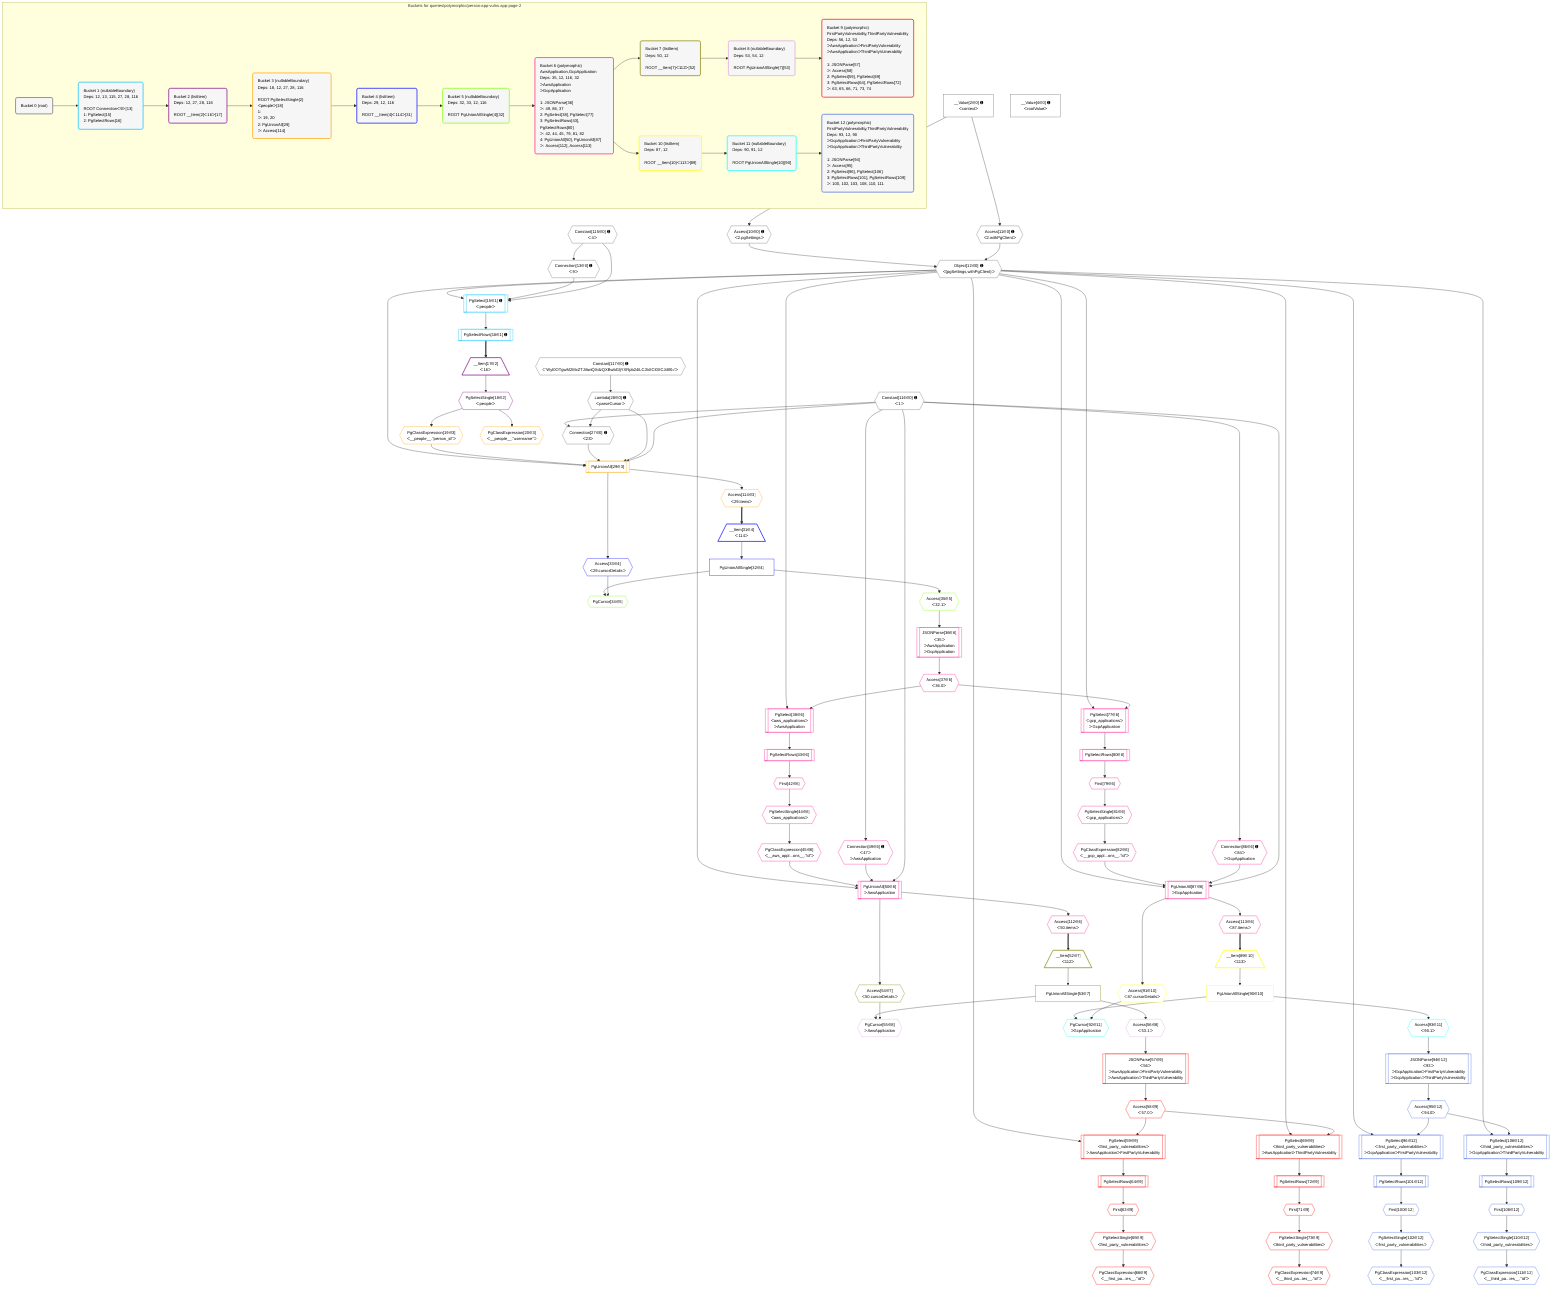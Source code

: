 %%{init: {'themeVariables': { 'fontSize': '12px'}}}%%
graph TD
    classDef path fill:#eee,stroke:#000,color:#000
    classDef plan fill:#fff,stroke-width:1px,color:#000
    classDef itemplan fill:#fff,stroke-width:2px,color:#000
    classDef unbatchedplan fill:#dff,stroke-width:1px,color:#000
    classDef sideeffectplan fill:#fcc,stroke-width:2px,color:#000
    classDef bucket fill:#f6f6f6,color:#000,stroke-width:2px,text-align:left


    %% plan dependencies
    Object12{{"Object[12∈0] ➊<br />ᐸ{pgSettings,withPgClient}ᐳ"}}:::plan
    Access10{{"Access[10∈0] ➊<br />ᐸ2.pgSettingsᐳ"}}:::plan
    Access11{{"Access[11∈0] ➊<br />ᐸ2.withPgClientᐳ"}}:::plan
    Access10 & Access11 --> Object12
    Connection27{{"Connection[27∈0] ➊<br />ᐸ23ᐳ"}}:::plan
    Constant116{{"Constant[116∈0] ➊<br />ᐸ1ᐳ"}}:::plan
    Lambda28{{"Lambda[28∈0] ➊<br />ᐸparseCursorᐳ"}}:::plan
    Constant116 & Lambda28 --> Connection27
    __Value2["__Value[2∈0] ➊<br />ᐸcontextᐳ"]:::plan
    __Value2 --> Access10
    __Value2 --> Access11
    Connection13{{"Connection[13∈0] ➊<br />ᐸ9ᐳ"}}:::plan
    Constant115{{"Constant[115∈0] ➊<br />ᐸ4ᐳ"}}:::plan
    Constant115 --> Connection13
    Constant117{{"Constant[117∈0] ➊<br />ᐸ'WyI0OTgwM2MxZTJiIiwiQXdzQXBwbGljYXRpb24iLCJbXCI0XCJdIl0='ᐳ"}}:::plan
    Constant117 --> Lambda28
    __Value4["__Value[4∈0] ➊<br />ᐸrootValueᐳ"]:::plan
    PgSelect15[["PgSelect[15∈1] ➊<br />ᐸpeopleᐳ"]]:::plan
    Object12 & Connection13 & Constant115 --> PgSelect15
    PgSelectRows16[["PgSelectRows[16∈1] ➊"]]:::plan
    PgSelect15 --> PgSelectRows16
    __Item17[/"__Item[17∈2]<br />ᐸ16ᐳ"\]:::itemplan
    PgSelectRows16 ==> __Item17
    PgSelectSingle18{{"PgSelectSingle[18∈2]<br />ᐸpeopleᐳ"}}:::plan
    __Item17 --> PgSelectSingle18
    PgUnionAll29[["PgUnionAll[29∈3]"]]:::plan
    PgClassExpression19{{"PgClassExpression[19∈3]<br />ᐸ__people__.”person_id”ᐳ"}}:::plan
    Object12 & PgClassExpression19 & Connection27 & Lambda28 & Constant116 --> PgUnionAll29
    PgSelectSingle18 --> PgClassExpression19
    PgClassExpression20{{"PgClassExpression[20∈3]<br />ᐸ__people__.”username”ᐳ"}}:::plan
    PgSelectSingle18 --> PgClassExpression20
    Access114{{"Access[114∈3]<br />ᐸ29.itemsᐳ"}}:::plan
    PgUnionAll29 --> Access114
    __Item31[/"__Item[31∈4]<br />ᐸ114ᐳ"\]:::itemplan
    Access114 ==> __Item31
    PgUnionAllSingle32["PgUnionAllSingle[32∈4]"]:::plan
    __Item31 --> PgUnionAllSingle32
    Access33{{"Access[33∈4]<br />ᐸ29.cursorDetailsᐳ"}}:::plan
    PgUnionAll29 --> Access33
    PgCursor34{{"PgCursor[34∈5]"}}:::plan
    PgUnionAllSingle32 & Access33 --> PgCursor34
    Access35{{"Access[35∈5]<br />ᐸ32.1ᐳ"}}:::plan
    PgUnionAllSingle32 --> Access35
    PgUnionAll50[["PgUnionAll[50∈6]<br />ᐳAwsApplication"]]:::plan
    PgClassExpression45{{"PgClassExpression[45∈6]<br />ᐸ__aws_appl...ons__.”id”ᐳ"}}:::plan
    Connection49{{"Connection[49∈6] ➊<br />ᐸ47ᐳ<br />ᐳAwsApplication"}}:::plan
    Object12 & PgClassExpression45 & Connection49 & Constant116 --> PgUnionAll50
    PgUnionAll87[["PgUnionAll[87∈6]<br />ᐳGcpApplication"]]:::plan
    PgClassExpression82{{"PgClassExpression[82∈6]<br />ᐸ__gcp_appl...ons__.”id”ᐳ"}}:::plan
    Connection86{{"Connection[86∈6] ➊<br />ᐸ84ᐳ<br />ᐳGcpApplication"}}:::plan
    Object12 & PgClassExpression82 & Connection86 & Constant116 --> PgUnionAll87
    PgSelect38[["PgSelect[38∈6]<br />ᐸaws_applicationsᐳ<br />ᐳAwsApplication"]]:::plan
    Access37{{"Access[37∈6]<br />ᐸ36.0ᐳ"}}:::plan
    Object12 & Access37 --> PgSelect38
    PgSelect77[["PgSelect[77∈6]<br />ᐸgcp_applicationsᐳ<br />ᐳGcpApplication"]]:::plan
    Object12 & Access37 --> PgSelect77
    JSONParse36[["JSONParse[36∈6]<br />ᐸ35ᐳ<br />ᐳAwsApplication<br />ᐳGcpApplication"]]:::plan
    Access35 --> JSONParse36
    JSONParse36 --> Access37
    First42{{"First[42∈6]"}}:::plan
    PgSelectRows43[["PgSelectRows[43∈6]"]]:::plan
    PgSelectRows43 --> First42
    PgSelect38 --> PgSelectRows43
    PgSelectSingle44{{"PgSelectSingle[44∈6]<br />ᐸaws_applicationsᐳ"}}:::plan
    First42 --> PgSelectSingle44
    PgSelectSingle44 --> PgClassExpression45
    Constant116 --> Connection49
    First79{{"First[79∈6]"}}:::plan
    PgSelectRows80[["PgSelectRows[80∈6]"]]:::plan
    PgSelectRows80 --> First79
    PgSelect77 --> PgSelectRows80
    PgSelectSingle81{{"PgSelectSingle[81∈6]<br />ᐸgcp_applicationsᐳ"}}:::plan
    First79 --> PgSelectSingle81
    PgSelectSingle81 --> PgClassExpression82
    Constant116 --> Connection86
    Access112{{"Access[112∈6]<br />ᐸ50.itemsᐳ"}}:::plan
    PgUnionAll50 --> Access112
    Access113{{"Access[113∈6]<br />ᐸ87.itemsᐳ"}}:::plan
    PgUnionAll87 --> Access113
    __Item52[/"__Item[52∈7]<br />ᐸ112ᐳ"\]:::itemplan
    Access112 ==> __Item52
    PgUnionAllSingle53["PgUnionAllSingle[53∈7]"]:::plan
    __Item52 --> PgUnionAllSingle53
    Access54{{"Access[54∈7]<br />ᐸ50.cursorDetailsᐳ"}}:::plan
    PgUnionAll50 --> Access54
    PgCursor55{{"PgCursor[55∈8]<br />ᐳAwsApplication"}}:::plan
    PgUnionAllSingle53 & Access54 --> PgCursor55
    Access56{{"Access[56∈8]<br />ᐸ53.1ᐳ"}}:::plan
    PgUnionAllSingle53 --> Access56
    PgSelect59[["PgSelect[59∈9]<br />ᐸfirst_party_vulnerabilitiesᐳ<br />ᐳAwsApplicationᐳFirstPartyVulnerability"]]:::plan
    Access58{{"Access[58∈9]<br />ᐸ57.0ᐳ"}}:::plan
    Object12 & Access58 --> PgSelect59
    PgSelect69[["PgSelect[69∈9]<br />ᐸthird_party_vulnerabilitiesᐳ<br />ᐳAwsApplicationᐳThirdPartyVulnerability"]]:::plan
    Object12 & Access58 --> PgSelect69
    JSONParse57[["JSONParse[57∈9]<br />ᐸ56ᐳ<br />ᐳAwsApplicationᐳFirstPartyVulnerability<br />ᐳAwsApplicationᐳThirdPartyVulnerability"]]:::plan
    Access56 --> JSONParse57
    JSONParse57 --> Access58
    First63{{"First[63∈9]"}}:::plan
    PgSelectRows64[["PgSelectRows[64∈9]"]]:::plan
    PgSelectRows64 --> First63
    PgSelect59 --> PgSelectRows64
    PgSelectSingle65{{"PgSelectSingle[65∈9]<br />ᐸfirst_party_vulnerabilitiesᐳ"}}:::plan
    First63 --> PgSelectSingle65
    PgClassExpression66{{"PgClassExpression[66∈9]<br />ᐸ__first_pa...ies__.”id”ᐳ"}}:::plan
    PgSelectSingle65 --> PgClassExpression66
    First71{{"First[71∈9]"}}:::plan
    PgSelectRows72[["PgSelectRows[72∈9]"]]:::plan
    PgSelectRows72 --> First71
    PgSelect69 --> PgSelectRows72
    PgSelectSingle73{{"PgSelectSingle[73∈9]<br />ᐸthird_party_vulnerabilitiesᐳ"}}:::plan
    First71 --> PgSelectSingle73
    PgClassExpression74{{"PgClassExpression[74∈9]<br />ᐸ__third_pa...ies__.”id”ᐳ"}}:::plan
    PgSelectSingle73 --> PgClassExpression74
    __Item89[/"__Item[89∈10]<br />ᐸ113ᐳ"\]:::itemplan
    Access113 ==> __Item89
    PgUnionAllSingle90["PgUnionAllSingle[90∈10]"]:::plan
    __Item89 --> PgUnionAllSingle90
    Access91{{"Access[91∈10]<br />ᐸ87.cursorDetailsᐳ"}}:::plan
    PgUnionAll87 --> Access91
    PgCursor92{{"PgCursor[92∈11]<br />ᐳGcpApplication"}}:::plan
    PgUnionAllSingle90 & Access91 --> PgCursor92
    Access93{{"Access[93∈11]<br />ᐸ90.1ᐳ"}}:::plan
    PgUnionAllSingle90 --> Access93
    PgSelect96[["PgSelect[96∈12]<br />ᐸfirst_party_vulnerabilitiesᐳ<br />ᐳGcpApplicationᐳFirstPartyVulnerability"]]:::plan
    Access95{{"Access[95∈12]<br />ᐸ94.0ᐳ"}}:::plan
    Object12 & Access95 --> PgSelect96
    PgSelect106[["PgSelect[106∈12]<br />ᐸthird_party_vulnerabilitiesᐳ<br />ᐳGcpApplicationᐳThirdPartyVulnerability"]]:::plan
    Object12 & Access95 --> PgSelect106
    JSONParse94[["JSONParse[94∈12]<br />ᐸ93ᐳ<br />ᐳGcpApplicationᐳFirstPartyVulnerability<br />ᐳGcpApplicationᐳThirdPartyVulnerability"]]:::plan
    Access93 --> JSONParse94
    JSONParse94 --> Access95
    First100{{"First[100∈12]"}}:::plan
    PgSelectRows101[["PgSelectRows[101∈12]"]]:::plan
    PgSelectRows101 --> First100
    PgSelect96 --> PgSelectRows101
    PgSelectSingle102{{"PgSelectSingle[102∈12]<br />ᐸfirst_party_vulnerabilitiesᐳ"}}:::plan
    First100 --> PgSelectSingle102
    PgClassExpression103{{"PgClassExpression[103∈12]<br />ᐸ__first_pa...ies__.”id”ᐳ"}}:::plan
    PgSelectSingle102 --> PgClassExpression103
    First108{{"First[108∈12]"}}:::plan
    PgSelectRows109[["PgSelectRows[109∈12]"]]:::plan
    PgSelectRows109 --> First108
    PgSelect106 --> PgSelectRows109
    PgSelectSingle110{{"PgSelectSingle[110∈12]<br />ᐸthird_party_vulnerabilitiesᐳ"}}:::plan
    First108 --> PgSelectSingle110
    PgClassExpression111{{"PgClassExpression[111∈12]<br />ᐸ__third_pa...ies__.”id”ᐳ"}}:::plan
    PgSelectSingle110 --> PgClassExpression111

    %% define steps

    subgraph "Buckets for queries/polymorphic/person-app-vulns.app-page-2"
    Bucket0("Bucket 0 (root)"):::bucket
    classDef bucket0 stroke:#696969
    class Bucket0,__Value2,__Value4,Access10,Access11,Object12,Connection13,Connection27,Lambda28,Constant115,Constant116,Constant117 bucket0
    Bucket1("Bucket 1 (nullableBoundary)<br />Deps: 12, 13, 115, 27, 28, 116<br /><br />ROOT Connectionᐸ9ᐳ[13]<br />1: PgSelect[15]<br />2: PgSelectRows[16]"):::bucket
    classDef bucket1 stroke:#00bfff
    class Bucket1,PgSelect15,PgSelectRows16 bucket1
    Bucket2("Bucket 2 (listItem)<br />Deps: 12, 27, 28, 116<br /><br />ROOT __Item{2}ᐸ16ᐳ[17]"):::bucket
    classDef bucket2 stroke:#7f007f
    class Bucket2,__Item17,PgSelectSingle18 bucket2
    Bucket3("Bucket 3 (nullableBoundary)<br />Deps: 18, 12, 27, 28, 116<br /><br />ROOT PgSelectSingle{2}ᐸpeopleᐳ[18]<br />1: <br />ᐳ: 19, 20<br />2: PgUnionAll[29]<br />ᐳ: Access[114]"):::bucket
    classDef bucket3 stroke:#ffa500
    class Bucket3,PgClassExpression19,PgClassExpression20,PgUnionAll29,Access114 bucket3
    Bucket4("Bucket 4 (listItem)<br />Deps: 29, 12, 116<br /><br />ROOT __Item{4}ᐸ114ᐳ[31]"):::bucket
    classDef bucket4 stroke:#0000ff
    class Bucket4,__Item31,PgUnionAllSingle32,Access33 bucket4
    Bucket5("Bucket 5 (nullableBoundary)<br />Deps: 32, 33, 12, 116<br /><br />ROOT PgUnionAllSingle{4}[32]"):::bucket
    classDef bucket5 stroke:#7fff00
    class Bucket5,PgCursor34,Access35 bucket5
    Bucket6("Bucket 6 (polymorphic)<br />AwsApplication,GcpApplication<br />Deps: 35, 12, 116, 32<br />ᐳAwsApplication<br />ᐳGcpApplication<br /><br />1: JSONParse[36]<br />ᐳ: 49, 86, 37<br />2: PgSelect[38], PgSelect[77]<br />3: PgSelectRows[43], PgSelectRows[80]<br />ᐳ: 42, 44, 45, 79, 81, 82<br />4: PgUnionAll[50], PgUnionAll[87]<br />ᐳ: Access[112], Access[113]"):::bucket
    classDef bucket6 stroke:#ff1493
    class Bucket6,JSONParse36,Access37,PgSelect38,First42,PgSelectRows43,PgSelectSingle44,PgClassExpression45,Connection49,PgUnionAll50,PgSelect77,First79,PgSelectRows80,PgSelectSingle81,PgClassExpression82,Connection86,PgUnionAll87,Access112,Access113 bucket6
    Bucket7("Bucket 7 (listItem)<br />Deps: 50, 12<br /><br />ROOT __Item{7}ᐸ112ᐳ[52]"):::bucket
    classDef bucket7 stroke:#808000
    class Bucket7,__Item52,PgUnionAllSingle53,Access54 bucket7
    Bucket8("Bucket 8 (nullableBoundary)<br />Deps: 53, 54, 12<br /><br />ROOT PgUnionAllSingle{7}[53]"):::bucket
    classDef bucket8 stroke:#dda0dd
    class Bucket8,PgCursor55,Access56 bucket8
    Bucket9("Bucket 9 (polymorphic)<br />FirstPartyVulnerability,ThirdPartyVulnerability<br />Deps: 56, 12, 53<br />ᐳAwsApplicationᐳFirstPartyVulnerability<br />ᐳAwsApplicationᐳThirdPartyVulnerability<br /><br />1: JSONParse[57]<br />ᐳ: Access[58]<br />2: PgSelect[59], PgSelect[69]<br />3: PgSelectRows[64], PgSelectRows[72]<br />ᐳ: 63, 65, 66, 71, 73, 74"):::bucket
    classDef bucket9 stroke:#ff0000
    class Bucket9,JSONParse57,Access58,PgSelect59,First63,PgSelectRows64,PgSelectSingle65,PgClassExpression66,PgSelect69,First71,PgSelectRows72,PgSelectSingle73,PgClassExpression74 bucket9
    Bucket10("Bucket 10 (listItem)<br />Deps: 87, 12<br /><br />ROOT __Item{10}ᐸ113ᐳ[89]"):::bucket
    classDef bucket10 stroke:#ffff00
    class Bucket10,__Item89,PgUnionAllSingle90,Access91 bucket10
    Bucket11("Bucket 11 (nullableBoundary)<br />Deps: 90, 91, 12<br /><br />ROOT PgUnionAllSingle{10}[90]"):::bucket
    classDef bucket11 stroke:#00ffff
    class Bucket11,PgCursor92,Access93 bucket11
    Bucket12("Bucket 12 (polymorphic)<br />FirstPartyVulnerability,ThirdPartyVulnerability<br />Deps: 93, 12, 90<br />ᐳGcpApplicationᐳFirstPartyVulnerability<br />ᐳGcpApplicationᐳThirdPartyVulnerability<br /><br />1: JSONParse[94]<br />ᐳ: Access[95]<br />2: PgSelect[96], PgSelect[106]<br />3: PgSelectRows[101], PgSelectRows[109]<br />ᐳ: 100, 102, 103, 108, 110, 111"):::bucket
    classDef bucket12 stroke:#4169e1
    class Bucket12,JSONParse94,Access95,PgSelect96,First100,PgSelectRows101,PgSelectSingle102,PgClassExpression103,PgSelect106,First108,PgSelectRows109,PgSelectSingle110,PgClassExpression111 bucket12
    Bucket0 --> Bucket1
    Bucket1 --> Bucket2
    Bucket2 --> Bucket3
    Bucket3 --> Bucket4
    Bucket4 --> Bucket5
    Bucket5 --> Bucket6
    Bucket6 --> Bucket7 & Bucket10
    Bucket7 --> Bucket8
    Bucket8 --> Bucket9
    Bucket10 --> Bucket11
    Bucket11 --> Bucket12
    end